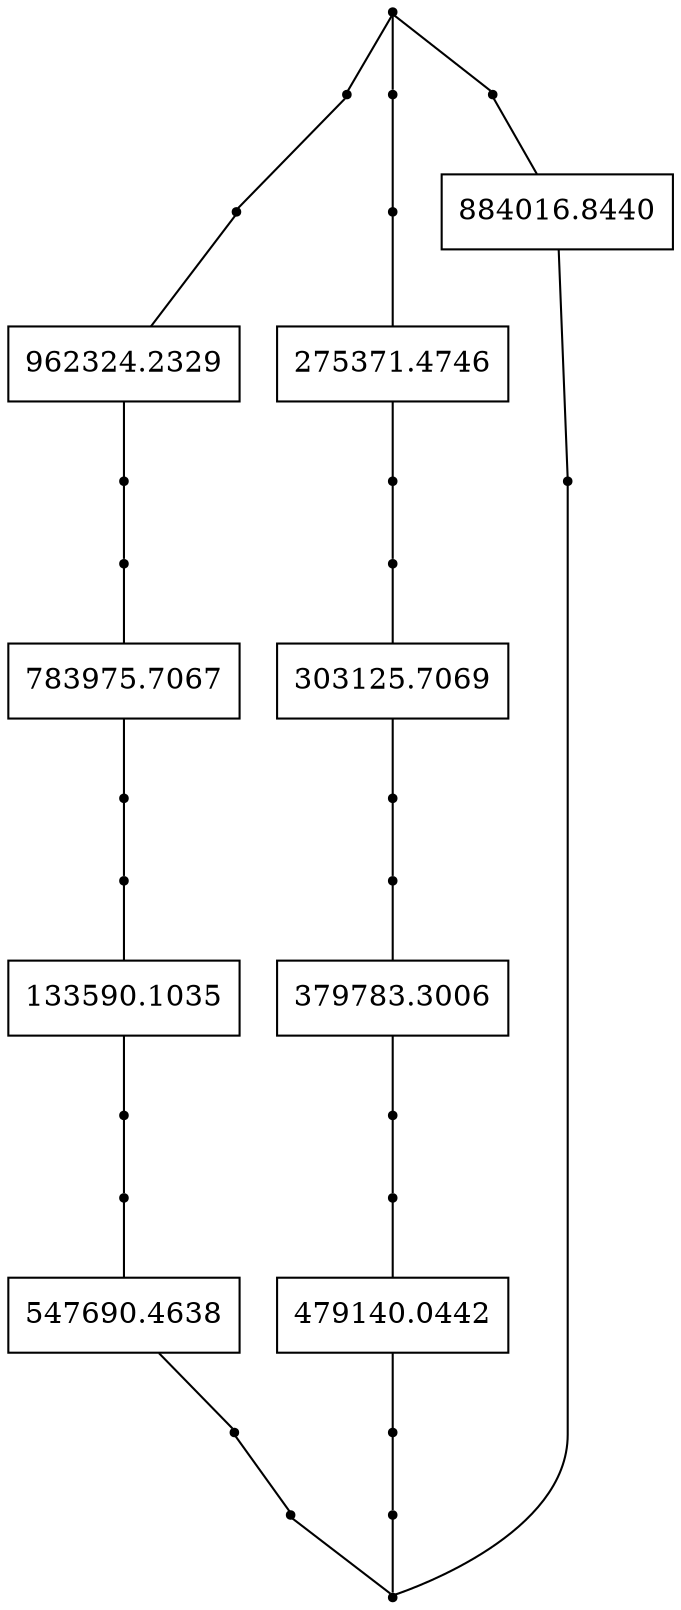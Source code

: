 graph {
start_2114874018 [shape = point]
end_2114874018 [shape = point]
start_911312317 [shape = point]
end_911312317 [shape = point]
start_415186196 [shape = point;]
end_415186196 [shape = point;]
415186196 [shape = record; label = 962324.2329]
start_415186196 -- 415186196
415186196 -- end_415186196
start_1337344609 [shape = point;]
end_1337344609 [shape = point;]
1337344609 [shape = record; label = 783975.7067]
start_1337344609 -- 1337344609
1337344609 -- end_1337344609
start_1113619023 [shape = point;]
end_1113619023 [shape = point;]
1113619023 [shape = record; label = 133590.1035]
start_1113619023 -- 1113619023
1113619023 -- end_1113619023
start_2015781843 [shape = point;]
end_2015781843 [shape = point;]
2015781843 [shape = record; label = 547690.4638]
start_2015781843 -- 2015781843
2015781843 -- end_2015781843
start_911312317 -- start_415186196
end_415186196 -- start_1337344609
end_1337344609 -- start_1113619023
end_1113619023 -- start_2015781843
end_2015781843 -- end_911312317
start_428910174 [shape = point]
end_428910174 [shape = point]
start_1682463303 [shape = point;]
end_1682463303 [shape = point;]
1682463303 [shape = record; label = 275371.4746]
start_1682463303 -- 1682463303
1682463303 -- end_1682463303
start_633075331 [shape = point;]
end_633075331 [shape = point;]
633075331 [shape = record; label = 303125.7069]
start_633075331 -- 633075331
633075331 -- end_633075331
start_1858609436 [shape = point;]
end_1858609436 [shape = point;]
1858609436 [shape = record; label = 379783.3006]
start_1858609436 -- 1858609436
1858609436 -- end_1858609436
start_1920387277 [shape = point;]
end_1920387277 [shape = point;]
1920387277 [shape = record; label = 479140.0442]
start_1920387277 -- 1920387277
1920387277 -- end_1920387277
start_428910174 -- start_1682463303
end_1682463303 -- start_633075331
end_633075331 -- start_1858609436
end_1858609436 -- start_1920387277
end_1920387277 -- end_428910174
start_1414147750 [shape = point;]
end_1414147750 [shape = point;]
1414147750 [shape = record; label = 884016.8440]
start_1414147750 -- 1414147750
1414147750 -- end_1414147750
start_2114874018 -- start_911312317
end_911312317 -- end_2114874018
start_2114874018 -- start_428910174
end_428910174 -- end_2114874018
start_2114874018 -- start_1414147750
end_1414147750 -- end_2114874018

}
